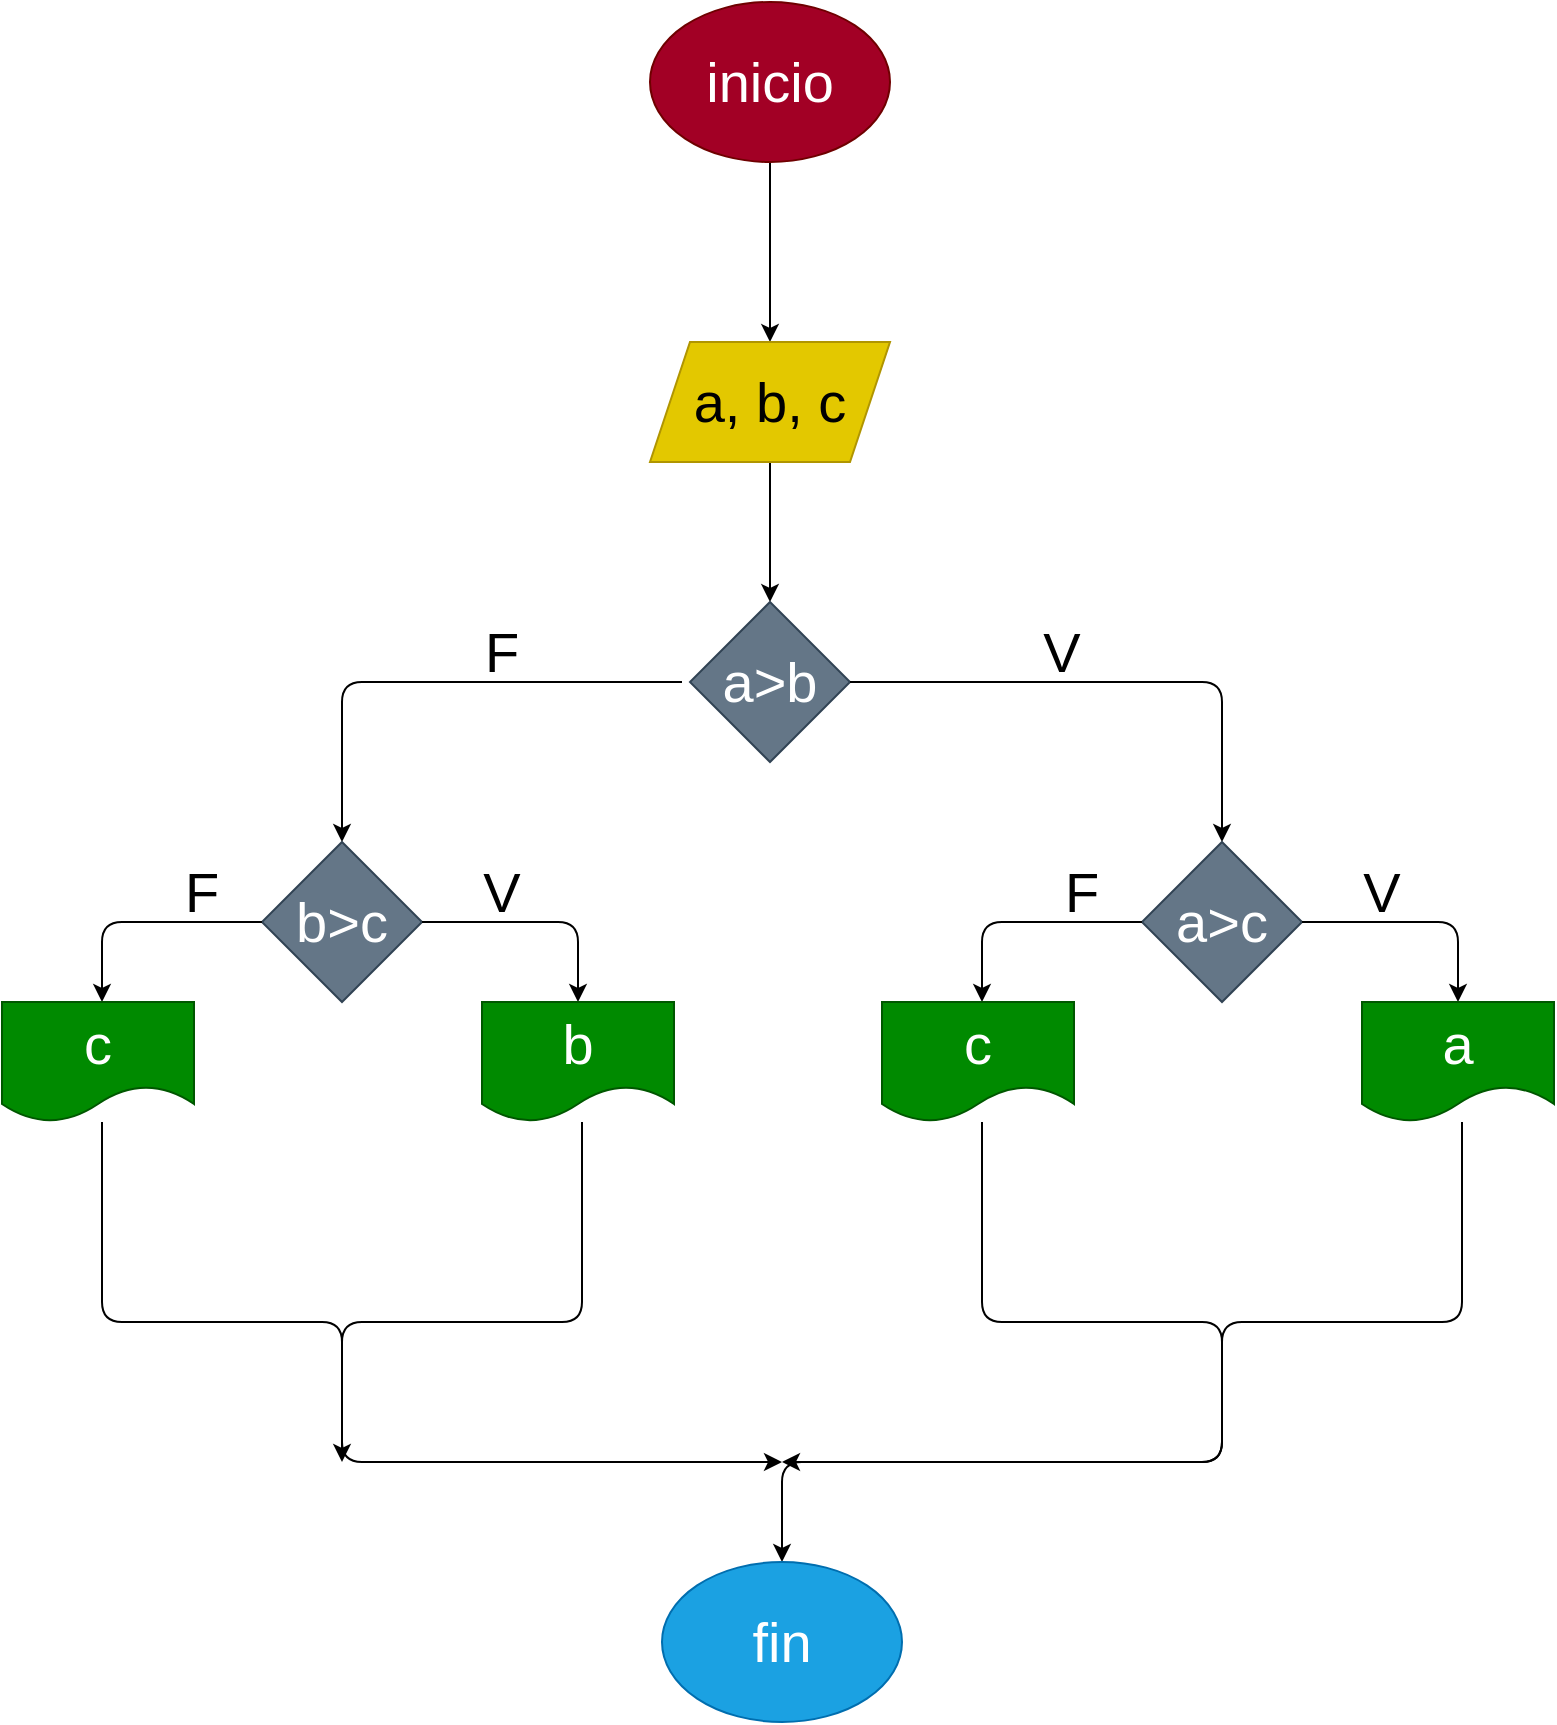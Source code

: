 <mxfile>
    <diagram id="7RgNhrge74R4vg6nlN_p" name="Page-1">
        <mxGraphModel dx="1096" dy="790" grid="1" gridSize="10" guides="1" tooltips="1" connect="1" arrows="1" fold="1" page="1" pageScale="1" pageWidth="827" pageHeight="1169" math="0" shadow="0">
            <root>
                <mxCell id="0"/>
                <mxCell id="1" parent="0"/>
                <mxCell id="4" value="" style="edgeStyle=none;html=1;fontSize=28;" edge="1" parent="1" source="2" target="3">
                    <mxGeometry relative="1" as="geometry"/>
                </mxCell>
                <mxCell id="2" value="inicio" style="ellipse;whiteSpace=wrap;html=1;fontSize=28;fillColor=#a20025;fontColor=#ffffff;strokeColor=#6F0000;" vertex="1" parent="1">
                    <mxGeometry x="354" y="20" width="120" height="80" as="geometry"/>
                </mxCell>
                <mxCell id="6" value="" style="edgeStyle=none;html=1;fontSize=28;" edge="1" parent="1" source="3" target="5">
                    <mxGeometry relative="1" as="geometry"/>
                </mxCell>
                <mxCell id="3" value="a, b, c" style="shape=parallelogram;perimeter=parallelogramPerimeter;whiteSpace=wrap;html=1;fixedSize=1;fontSize=28;fillColor=#e3c800;fontColor=#000000;strokeColor=#B09500;" vertex="1" parent="1">
                    <mxGeometry x="354" y="190" width="120" height="60" as="geometry"/>
                </mxCell>
                <mxCell id="5" value="a&amp;gt;b" style="rhombus;whiteSpace=wrap;html=1;fontSize=28;fillColor=#647687;fontColor=#ffffff;strokeColor=#314354;" vertex="1" parent="1">
                    <mxGeometry x="374" y="320" width="80" height="80" as="geometry"/>
                </mxCell>
                <mxCell id="7" value="" style="edgeStyle=segmentEdgeStyle;endArrow=classic;html=1;fontSize=28;" edge="1" parent="1">
                    <mxGeometry width="50" height="50" relative="1" as="geometry">
                        <mxPoint x="454" y="360" as="sourcePoint"/>
                        <mxPoint x="640" y="440" as="targetPoint"/>
                    </mxGeometry>
                </mxCell>
                <mxCell id="8" value="a&amp;gt;c" style="rhombus;whiteSpace=wrap;html=1;fontSize=28;fillColor=#647687;fontColor=#ffffff;strokeColor=#314354;" vertex="1" parent="1">
                    <mxGeometry x="600" y="440" width="80" height="80" as="geometry"/>
                </mxCell>
                <mxCell id="9" value="" style="edgeStyle=segmentEdgeStyle;endArrow=classic;html=1;fontSize=28;entryX=0.5;entryY=0;entryDx=0;entryDy=0;exitX=1;exitY=0.5;exitDx=0;exitDy=0;" edge="1" parent="1" source="8" target="10">
                    <mxGeometry width="50" height="50" relative="1" as="geometry">
                        <mxPoint x="640" y="480" as="sourcePoint"/>
                        <mxPoint x="760" y="510" as="targetPoint"/>
                    </mxGeometry>
                </mxCell>
                <mxCell id="10" value="a" style="shape=document;whiteSpace=wrap;html=1;boundedLbl=1;fontSize=28;fillColor=#008a00;fontColor=#ffffff;strokeColor=#005700;" vertex="1" parent="1">
                    <mxGeometry x="710" y="520" width="96" height="60" as="geometry"/>
                </mxCell>
                <mxCell id="11" value="" style="edgeStyle=segmentEdgeStyle;endArrow=classic;html=1;fontSize=28;exitX=0;exitY=0.5;exitDx=0;exitDy=0;" edge="1" parent="1" source="8">
                    <mxGeometry width="50" height="50" relative="1" as="geometry">
                        <mxPoint x="296" y="480" as="sourcePoint"/>
                        <mxPoint x="520" y="520" as="targetPoint"/>
                    </mxGeometry>
                </mxCell>
                <mxCell id="12" value="c" style="shape=document;whiteSpace=wrap;html=1;boundedLbl=1;fontSize=28;fillColor=#008a00;fontColor=#ffffff;strokeColor=#005700;" vertex="1" parent="1">
                    <mxGeometry x="470" y="520" width="96" height="60" as="geometry"/>
                </mxCell>
                <mxCell id="13" value="" style="edgeStyle=segmentEdgeStyle;endArrow=classic;html=1;fontSize=28;" edge="1" parent="1">
                    <mxGeometry width="50" height="50" relative="1" as="geometry">
                        <mxPoint x="370" y="360" as="sourcePoint"/>
                        <mxPoint x="200" y="440" as="targetPoint"/>
                    </mxGeometry>
                </mxCell>
                <mxCell id="14" value="b&amp;gt;c" style="rhombus;whiteSpace=wrap;html=1;fontSize=28;fillColor=#647687;fontColor=#ffffff;strokeColor=#314354;" vertex="1" parent="1">
                    <mxGeometry x="160" y="440" width="80" height="80" as="geometry"/>
                </mxCell>
                <mxCell id="15" value="" style="edgeStyle=segmentEdgeStyle;endArrow=classic;html=1;fontSize=28;entryX=0.5;entryY=0;entryDx=0;entryDy=0;exitX=1;exitY=0.5;exitDx=0;exitDy=0;" edge="1" parent="1">
                    <mxGeometry width="50" height="50" relative="1" as="geometry">
                        <mxPoint x="240" y="480" as="sourcePoint"/>
                        <mxPoint x="318" y="520" as="targetPoint"/>
                    </mxGeometry>
                </mxCell>
                <mxCell id="16" value="" style="edgeStyle=segmentEdgeStyle;endArrow=classic;html=1;fontSize=28;exitX=0;exitY=0.5;exitDx=0;exitDy=0;" edge="1" parent="1">
                    <mxGeometry width="50" height="50" relative="1" as="geometry">
                        <mxPoint x="160" y="480" as="sourcePoint"/>
                        <mxPoint x="80" y="520" as="targetPoint"/>
                    </mxGeometry>
                </mxCell>
                <mxCell id="17" value="c" style="shape=document;whiteSpace=wrap;html=1;boundedLbl=1;fontSize=28;fillColor=#008a00;fontColor=#ffffff;strokeColor=#005700;" vertex="1" parent="1">
                    <mxGeometry x="30" y="520" width="96" height="60" as="geometry"/>
                </mxCell>
                <mxCell id="18" value="b" style="shape=document;whiteSpace=wrap;html=1;boundedLbl=1;fontSize=28;fillColor=#008a00;fontColor=#ffffff;strokeColor=#005700;" vertex="1" parent="1">
                    <mxGeometry x="270" y="520" width="96" height="60" as="geometry"/>
                </mxCell>
                <mxCell id="19" value="" style="edgeStyle=segmentEdgeStyle;endArrow=classic;html=1;fontSize=28;" edge="1" parent="1">
                    <mxGeometry width="50" height="50" relative="1" as="geometry">
                        <mxPoint x="80" y="580" as="sourcePoint"/>
                        <mxPoint x="420" y="750" as="targetPoint"/>
                        <Array as="points">
                            <mxPoint x="80" y="680"/>
                            <mxPoint x="200" y="680"/>
                            <mxPoint x="200" y="750"/>
                        </Array>
                    </mxGeometry>
                </mxCell>
                <mxCell id="21" value="" style="edgeStyle=segmentEdgeStyle;endArrow=classic;html=1;fontSize=28;" edge="1" parent="1">
                    <mxGeometry width="50" height="50" relative="1" as="geometry">
                        <mxPoint x="320" y="580" as="sourcePoint"/>
                        <mxPoint x="200" y="750" as="targetPoint"/>
                        <Array as="points">
                            <mxPoint x="320" y="680"/>
                            <mxPoint x="200" y="680"/>
                            <mxPoint x="200" y="750"/>
                        </Array>
                    </mxGeometry>
                </mxCell>
                <mxCell id="22" value="" style="edgeStyle=segmentEdgeStyle;endArrow=classic;html=1;fontSize=28;" edge="1" parent="1">
                    <mxGeometry width="50" height="50" relative="1" as="geometry">
                        <mxPoint x="760" y="580" as="sourcePoint"/>
                        <mxPoint x="420" y="800" as="targetPoint"/>
                        <Array as="points">
                            <mxPoint x="760" y="680"/>
                            <mxPoint x="640" y="680"/>
                            <mxPoint x="640" y="750"/>
                        </Array>
                    </mxGeometry>
                </mxCell>
                <mxCell id="23" value="" style="edgeStyle=segmentEdgeStyle;endArrow=classic;html=1;fontSize=28;" edge="1" parent="1">
                    <mxGeometry width="50" height="50" relative="1" as="geometry">
                        <mxPoint x="520" y="580" as="sourcePoint"/>
                        <mxPoint x="420" y="750" as="targetPoint"/>
                        <Array as="points">
                            <mxPoint x="520" y="680"/>
                            <mxPoint x="640" y="680"/>
                            <mxPoint x="640" y="750"/>
                        </Array>
                    </mxGeometry>
                </mxCell>
                <mxCell id="24" value="fin" style="ellipse;whiteSpace=wrap;html=1;fontSize=28;fillColor=#1ba1e2;fontColor=#ffffff;strokeColor=#006EAF;" vertex="1" parent="1">
                    <mxGeometry x="360" y="800" width="120" height="80" as="geometry"/>
                </mxCell>
                <mxCell id="25" value="F" style="text;html=1;strokeColor=none;fillColor=none;align=center;verticalAlign=middle;whiteSpace=wrap;rounded=0;fontSize=28;" vertex="1" parent="1">
                    <mxGeometry x="250" y="330" width="60" height="30" as="geometry"/>
                </mxCell>
                <mxCell id="26" value="F" style="text;html=1;strokeColor=none;fillColor=none;align=center;verticalAlign=middle;whiteSpace=wrap;rounded=0;fontSize=28;" vertex="1" parent="1">
                    <mxGeometry x="100" y="450" width="60" height="30" as="geometry"/>
                </mxCell>
                <mxCell id="27" value="F" style="text;html=1;strokeColor=none;fillColor=none;align=center;verticalAlign=middle;whiteSpace=wrap;rounded=0;fontSize=28;" vertex="1" parent="1">
                    <mxGeometry x="540" y="450" width="60" height="30" as="geometry"/>
                </mxCell>
                <mxCell id="28" value="V" style="text;html=1;strokeColor=none;fillColor=none;align=center;verticalAlign=middle;whiteSpace=wrap;rounded=0;fontSize=28;" vertex="1" parent="1">
                    <mxGeometry x="530" y="330" width="60" height="30" as="geometry"/>
                </mxCell>
                <mxCell id="29" value="V" style="text;html=1;strokeColor=none;fillColor=none;align=center;verticalAlign=middle;whiteSpace=wrap;rounded=0;fontSize=28;" vertex="1" parent="1">
                    <mxGeometry x="690" y="450" width="60" height="30" as="geometry"/>
                </mxCell>
                <mxCell id="30" value="V" style="text;html=1;strokeColor=none;fillColor=none;align=center;verticalAlign=middle;whiteSpace=wrap;rounded=0;fontSize=28;" vertex="1" parent="1">
                    <mxGeometry x="250" y="450" width="60" height="30" as="geometry"/>
                </mxCell>
            </root>
        </mxGraphModel>
    </diagram>
</mxfile>
